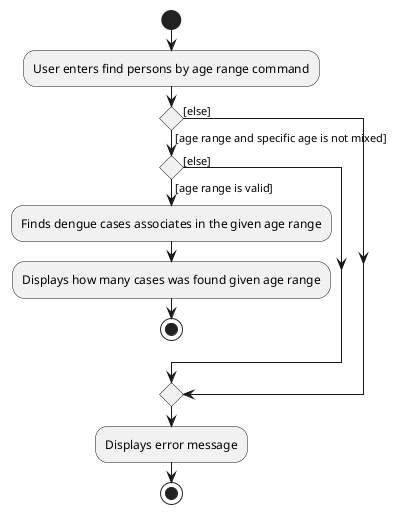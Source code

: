 @startuml
'https://plantuml.com/activity-diagram-beta

start
:User enters find persons by age range command;
if () then ([age range and specific age is not mixed])
if () then ([age range is valid])
    :Finds dengue cases associates in the given age range;
    :Displays how many cases was found given age range;
    stop
else ([else])
endif
else ([else])
endif
:Displays error message;
stop
@enduml

